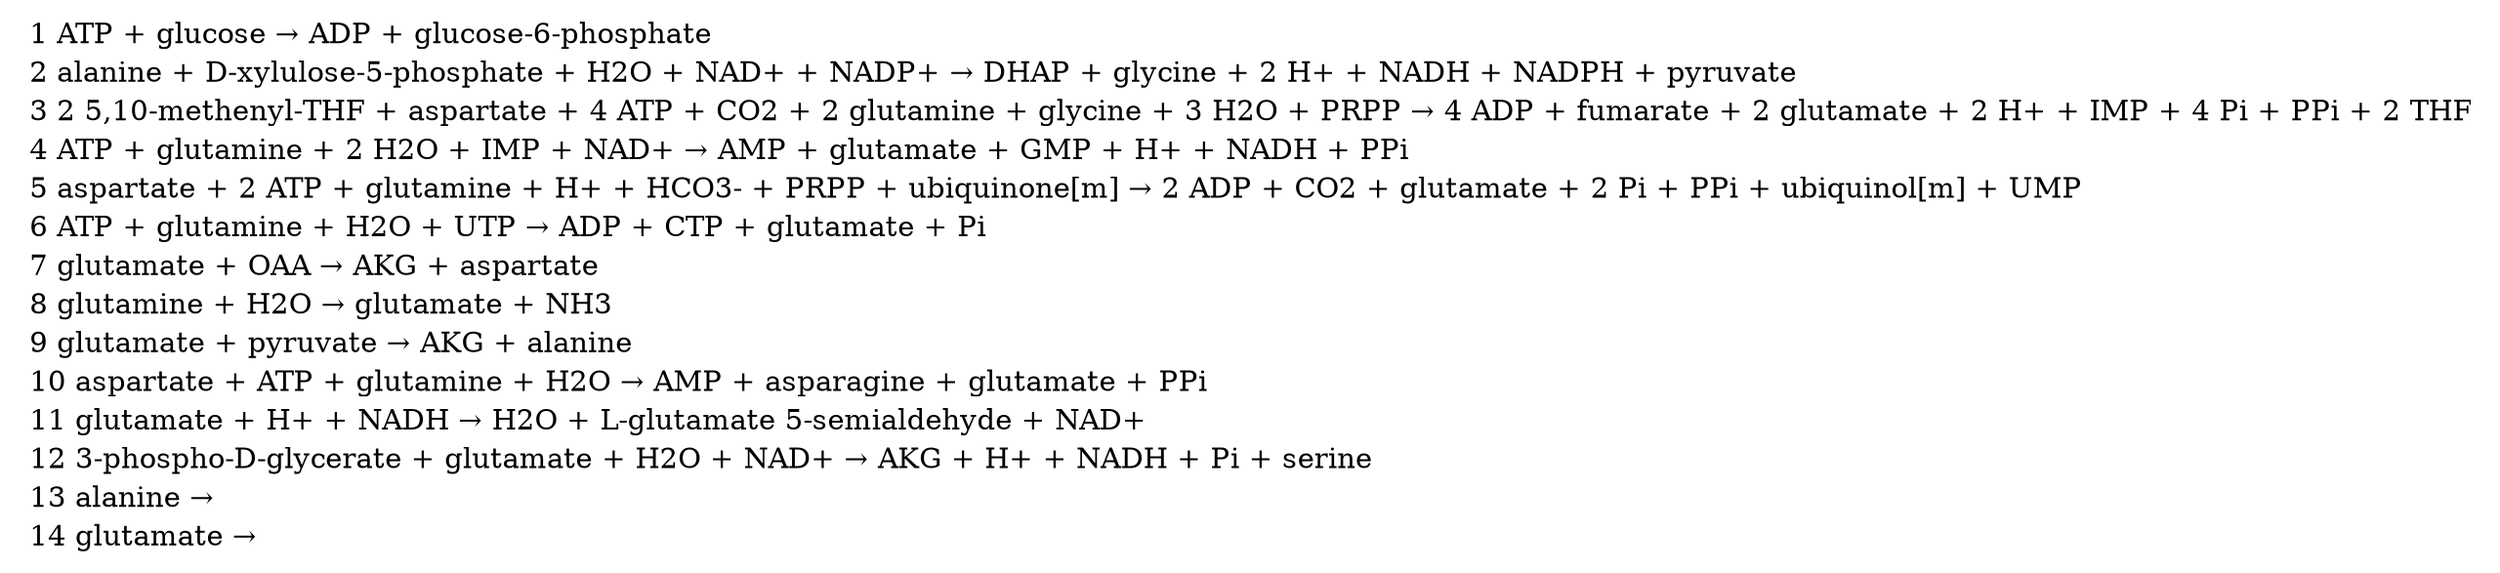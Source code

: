 digraph G {
key [label=<<table border="0" cellpadding="2" cellspacing="0" cellborder="0" width="200px">
<tr><td align="left">1 ATP + glucose &rarr; ADP + glucose-6-phosphate</td></tr>
<tr><td align="left">2 alanine + D-xylulose-5-phosphate + H2O + NAD+ + NADP+ &rarr; DHAP + glycine + 2 H+ + NADH + NADPH + pyruvate</td></tr>
<tr><td align="left">3 2 5,10-methenyl-THF + aspartate + 4 ATP + CO2 + 2 glutamine + glycine + 3 H2O + PRPP &rarr; 4 ADP + fumarate + 2 glutamate + 2 H+ + IMP + 4 Pi + PPi + 2 THF</td></tr>
<tr><td align="left">4 ATP + glutamine + 2 H2O + IMP + NAD+ &rarr; AMP + glutamate + GMP + H+ + NADH + PPi</td></tr>
<tr><td align="left">5 aspartate + 2 ATP + glutamine + H+ + HCO3- + PRPP + ubiquinone[m] &rarr; 2 ADP + CO2 + glutamate + 2 Pi + PPi + ubiquinol[m] + UMP</td></tr>
<tr><td align="left">6 ATP + glutamine + H2O + UTP &rarr; ADP + CTP + glutamate + Pi</td></tr>
<tr><td align="left">7 glutamate + OAA &rarr; AKG + aspartate</td></tr>
<tr><td align="left">8 glutamine + H2O &rarr; glutamate + NH3</td></tr>
<tr><td align="left">9 glutamate + pyruvate &rarr; AKG + alanine</td></tr>
<tr><td align="left">10 aspartate + ATP + glutamine + H2O &rarr; AMP + asparagine + glutamate + PPi</td></tr>
<tr><td align="left">11 glutamate + H+ + NADH &rarr; H2O + L-glutamate 5-semialdehyde + NAD+</td></tr>
<tr><td align="left">12 3-phospho-D-glycerate + glutamate + H2O + NAD+ &rarr; AKG + H+ + NADH + Pi + serine</td></tr>
<tr><td align="left">13 alanine &rarr; </td></tr>
<tr><td align="left">14 glutamate &rarr; </td></tr>
</table>>, shape="box", style="setlinewidth(0)"];
}

